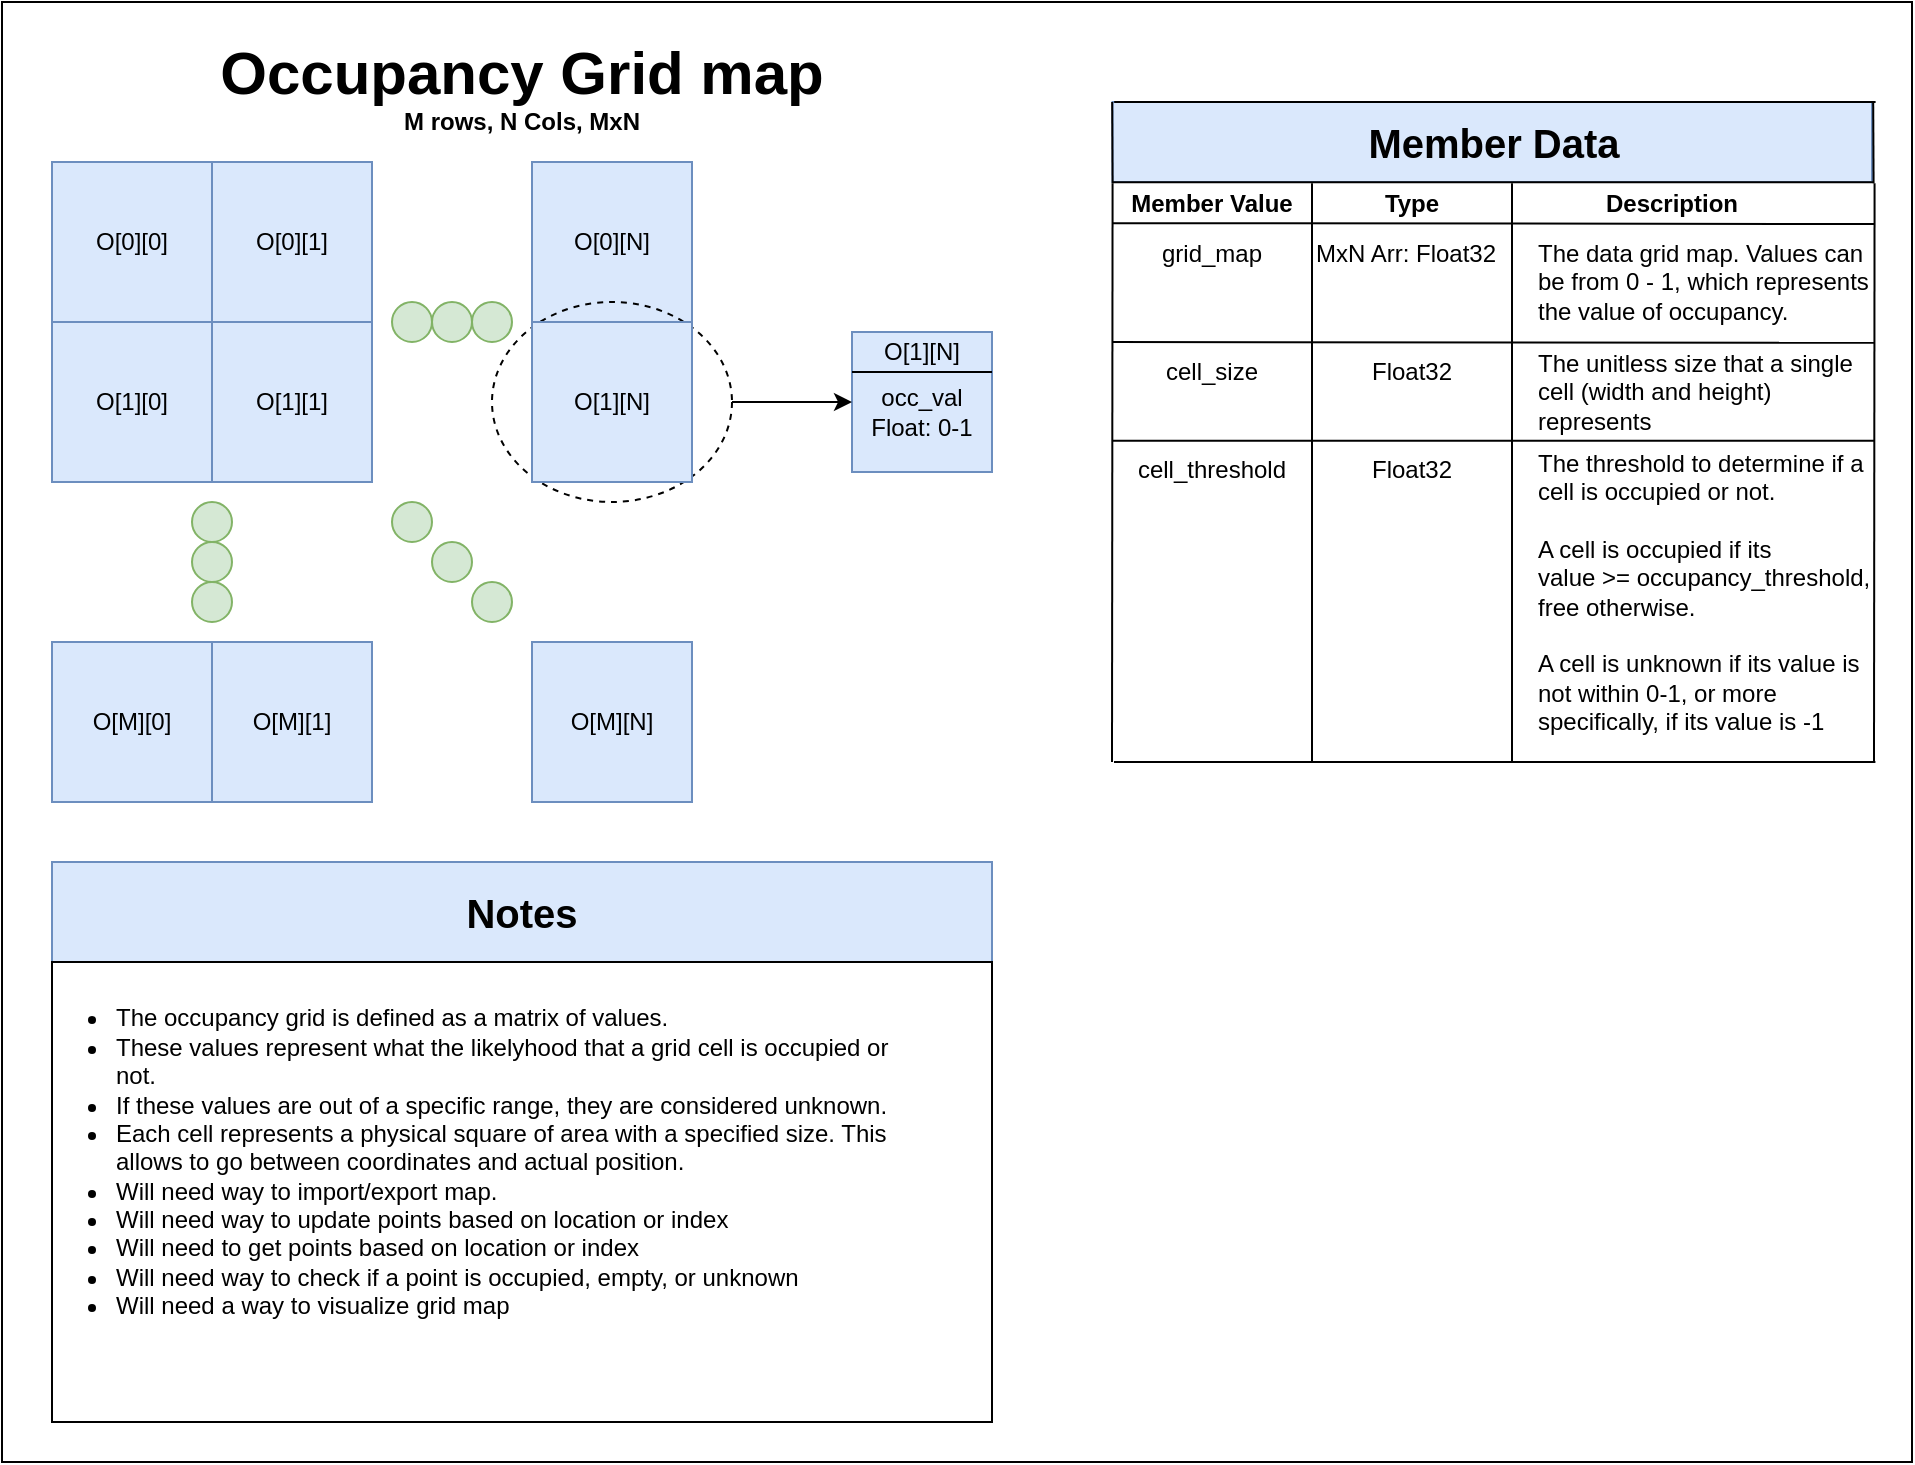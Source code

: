 <mxfile version="14.1.8" type="device"><diagram id="VsZ40fMzccyoQWi9xZlB" name="Page-1"><mxGraphModel dx="1188" dy="681" grid="1" gridSize="10" guides="1" tooltips="1" connect="1" arrows="1" fold="1" page="1" pageScale="1" pageWidth="850" pageHeight="1100" math="0" shadow="0"><root><mxCell id="0"/><mxCell id="1" parent="0"/><mxCell id="gaqjdbRZD4b5_y-F9OtX-95" value="" style="rounded=0;whiteSpace=wrap;html=1;align=left;" vertex="1" parent="1"><mxGeometry x="55" y="40" width="955" height="730" as="geometry"/></mxCell><mxCell id="gaqjdbRZD4b5_y-F9OtX-112" value="" style="rounded=0;whiteSpace=wrap;html=1;fontSize=20;align=left;fillColor=#dae8fc;strokeColor=#6c8ebf;" vertex="1" parent="1"><mxGeometry x="80" y="470" width="470" height="50" as="geometry"/></mxCell><mxCell id="gaqjdbRZD4b5_y-F9OtX-107" value="" style="rounded=0;whiteSpace=wrap;html=1;fontSize=20;align=left;fillColor=#dae8fc;strokeColor=#6c8ebf;" vertex="1" parent="1"><mxGeometry x="610.29" y="90" width="379.71" height="40" as="geometry"/></mxCell><mxCell id="gaqjdbRZD4b5_y-F9OtX-7" value="" style="whiteSpace=wrap;html=1;aspect=fixed;align=left;fillColor=#dae8fc;strokeColor=#6c8ebf;" vertex="1" parent="1"><mxGeometry x="480" y="205" width="70" height="70" as="geometry"/></mxCell><mxCell id="Q4b39AouSKykB6ZXnRAU-25" value="O[0][N]" style="whiteSpace=wrap;html=1;aspect=fixed;fillColor=#dae8fc;strokeColor=#6c8ebf;" parent="1" vertex="1"><mxGeometry x="320" y="120" width="80" height="80" as="geometry"/></mxCell><mxCell id="Q4b39AouSKykB6ZXnRAU-45" value="" style="ellipse;whiteSpace=wrap;html=1;fontSize=30;dashed=1;fillColor=none;" parent="1" vertex="1"><mxGeometry x="300" y="190" width="120" height="100" as="geometry"/></mxCell><mxCell id="Q4b39AouSKykB6ZXnRAU-1" value="O[0][0]" style="whiteSpace=wrap;html=1;aspect=fixed;" parent="1" vertex="1"><mxGeometry x="80" y="120" width="80" height="80" as="geometry"/></mxCell><mxCell id="Q4b39AouSKykB6ZXnRAU-2" value="O[0][1]" style="whiteSpace=wrap;html=1;aspect=fixed;" parent="1" vertex="1"><mxGeometry x="160" y="120" width="80" height="80" as="geometry"/></mxCell><mxCell id="Q4b39AouSKykB6ZXnRAU-5" value="O[1][0]" style="whiteSpace=wrap;html=1;aspect=fixed;" parent="1" vertex="1"><mxGeometry x="80" y="200" width="80" height="80" as="geometry"/></mxCell><mxCell id="Q4b39AouSKykB6ZXnRAU-6" value="&lt;span&gt;O[1][1]&lt;/span&gt;" style="whiteSpace=wrap;html=1;aspect=fixed;" parent="1" vertex="1"><mxGeometry x="160" y="200" width="80" height="80" as="geometry"/></mxCell><mxCell id="Q4b39AouSKykB6ZXnRAU-14" value="O[M][0]" style="whiteSpace=wrap;html=1;aspect=fixed;" parent="1" vertex="1"><mxGeometry x="80" y="360" width="80" height="80" as="geometry"/></mxCell><mxCell id="Q4b39AouSKykB6ZXnRAU-15" value="O[M][1]" style="whiteSpace=wrap;html=1;aspect=fixed;fillColor=#dae8fc;strokeColor=#6c8ebf;" parent="1" vertex="1"><mxGeometry x="160" y="360" width="80" height="80" as="geometry"/></mxCell><mxCell id="Q4b39AouSKykB6ZXnRAU-21" value="O[1][N]" style="whiteSpace=wrap;html=1;aspect=fixed;fillColor=#dae8fc;strokeColor=#6c8ebf;" parent="1" vertex="1"><mxGeometry x="320" y="200" width="80" height="80" as="geometry"/></mxCell><mxCell id="Q4b39AouSKykB6ZXnRAU-23" value="O[M][N]" style="whiteSpace=wrap;html=1;aspect=fixed;fillColor=#dae8fc;strokeColor=#6c8ebf;" parent="1" vertex="1"><mxGeometry x="320" y="360" width="80" height="80" as="geometry"/></mxCell><mxCell id="Q4b39AouSKykB6ZXnRAU-26" value="M rows, N Cols, MxN" style="text;html=1;strokeColor=none;fillColor=none;align=center;verticalAlign=middle;whiteSpace=wrap;rounded=0;fontStyle=1" parent="1" vertex="1"><mxGeometry x="80" y="90" width="470" height="20" as="geometry"/></mxCell><mxCell id="Q4b39AouSKykB6ZXnRAU-35" value="" style="ellipse;whiteSpace=wrap;html=1;aspect=fixed;fillColor=#d5e8d4;strokeColor=#82b366;" parent="1" vertex="1"><mxGeometry x="250" y="190" width="20" height="20" as="geometry"/></mxCell><mxCell id="Q4b39AouSKykB6ZXnRAU-36" value="" style="ellipse;whiteSpace=wrap;html=1;aspect=fixed;fillColor=#d5e8d4;strokeColor=#82b366;" parent="1" vertex="1"><mxGeometry x="270" y="190" width="20" height="20" as="geometry"/></mxCell><mxCell id="Q4b39AouSKykB6ZXnRAU-37" value="" style="ellipse;whiteSpace=wrap;html=1;aspect=fixed;fillColor=#d5e8d4;strokeColor=#82b366;" parent="1" vertex="1"><mxGeometry x="290" y="190" width="20" height="20" as="geometry"/></mxCell><mxCell id="Q4b39AouSKykB6ZXnRAU-38" value="" style="ellipse;whiteSpace=wrap;html=1;aspect=fixed;fillColor=#d5e8d4;strokeColor=#82b366;" parent="1" vertex="1"><mxGeometry x="150" y="290" width="20" height="20" as="geometry"/></mxCell><mxCell id="Q4b39AouSKykB6ZXnRAU-39" value="" style="ellipse;whiteSpace=wrap;html=1;aspect=fixed;fillColor=#d5e8d4;strokeColor=#82b366;" parent="1" vertex="1"><mxGeometry x="150" y="310" width="20" height="20" as="geometry"/></mxCell><mxCell id="Q4b39AouSKykB6ZXnRAU-40" value="" style="ellipse;whiteSpace=wrap;html=1;aspect=fixed;fillColor=#d5e8d4;strokeColor=#82b366;" parent="1" vertex="1"><mxGeometry x="150" y="330" width="20" height="20" as="geometry"/></mxCell><mxCell id="Q4b39AouSKykB6ZXnRAU-41" value="" style="ellipse;whiteSpace=wrap;html=1;aspect=fixed;fillColor=#d5e8d4;strokeColor=#82b366;" parent="1" vertex="1"><mxGeometry x="250" y="290" width="20" height="20" as="geometry"/></mxCell><mxCell id="Q4b39AouSKykB6ZXnRAU-42" value="" style="ellipse;whiteSpace=wrap;html=1;aspect=fixed;fillColor=#d5e8d4;strokeColor=#82b366;" parent="1" vertex="1"><mxGeometry x="270" y="310" width="20" height="20" as="geometry"/></mxCell><mxCell id="Q4b39AouSKykB6ZXnRAU-43" value="" style="ellipse;whiteSpace=wrap;html=1;aspect=fixed;fillColor=#d5e8d4;strokeColor=#82b366;" parent="1" vertex="1"><mxGeometry x="290" y="330" width="20" height="20" as="geometry"/></mxCell><mxCell id="Q4b39AouSKykB6ZXnRAU-44" value="Occupancy Grid map" style="text;html=1;strokeColor=none;fillColor=none;align=center;verticalAlign=middle;whiteSpace=wrap;rounded=0;fontStyle=1;fontSize=30;" parent="1" vertex="1"><mxGeometry x="80" y="60" width="470" height="30" as="geometry"/></mxCell><mxCell id="Q4b39AouSKykB6ZXnRAU-46" value="" style="endArrow=classic;html=1;fontSize=30;exitX=1;exitY=0.5;exitDx=0;exitDy=0;" parent="1" source="Q4b39AouSKykB6ZXnRAU-45" edge="1"><mxGeometry width="50" height="50" relative="1" as="geometry"><mxPoint x="440" y="240" as="sourcePoint"/><mxPoint x="480" y="240" as="targetPoint"/></mxGeometry></mxCell><mxCell id="gaqjdbRZD4b5_y-F9OtX-1" value="O[1][N]" style="text;html=1;strokeColor=none;fillColor=none;align=center;verticalAlign=middle;whiteSpace=wrap;rounded=0;" vertex="1" parent="1"><mxGeometry x="480" y="205" width="70" height="20" as="geometry"/></mxCell><mxCell id="gaqjdbRZD4b5_y-F9OtX-4" value="" style="endArrow=none;html=1;" edge="1" parent="1"><mxGeometry width="50" height="50" relative="1" as="geometry"><mxPoint x="480" y="225" as="sourcePoint"/><mxPoint x="550" y="225" as="targetPoint"/></mxGeometry></mxCell><mxCell id="gaqjdbRZD4b5_y-F9OtX-6" value="occ_val&lt;br&gt;Float: 0-1" style="text;html=1;strokeColor=none;fillColor=none;align=center;verticalAlign=middle;whiteSpace=wrap;rounded=0;" vertex="1" parent="1"><mxGeometry x="480" y="235" width="70" height="20" as="geometry"/></mxCell><mxCell id="gaqjdbRZD4b5_y-F9OtX-38" value="" style="endArrow=none;html=1;" edge="1" parent="1"><mxGeometry width="50" height="50" relative="1" as="geometry"><mxPoint x="610.29" y="150.57" as="sourcePoint"/><mxPoint x="991" y="151" as="targetPoint"/></mxGeometry></mxCell><mxCell id="gaqjdbRZD4b5_y-F9OtX-40" value="Member Value" style="text;html=1;strokeColor=none;fillColor=none;align=center;verticalAlign=middle;whiteSpace=wrap;rounded=0;fontStyle=1" vertex="1" parent="1"><mxGeometry x="610.29" y="130.57" width="100" height="20" as="geometry"/></mxCell><mxCell id="gaqjdbRZD4b5_y-F9OtX-41" value="Type" style="text;html=1;strokeColor=none;fillColor=none;align=center;verticalAlign=middle;whiteSpace=wrap;rounded=0;fontStyle=1" vertex="1" parent="1"><mxGeometry x="710.29" y="130.57" width="100" height="20" as="geometry"/></mxCell><mxCell id="gaqjdbRZD4b5_y-F9OtX-43" value="Description" style="text;html=1;strokeColor=none;fillColor=none;align=center;verticalAlign=middle;whiteSpace=wrap;rounded=0;fontStyle=1" vertex="1" parent="1"><mxGeometry x="810.29" y="130.57" width="160" height="20" as="geometry"/></mxCell><mxCell id="gaqjdbRZD4b5_y-F9OtX-44" value="" style="endArrow=none;html=1;" edge="1" parent="1"><mxGeometry width="50" height="50" relative="1" as="geometry"><mxPoint x="991" y="420" as="sourcePoint"/><mxPoint x="991.29" y="130.57" as="targetPoint"/></mxGeometry></mxCell><mxCell id="gaqjdbRZD4b5_y-F9OtX-45" value="" style="endArrow=none;html=1;" edge="1" parent="1"><mxGeometry width="50" height="50" relative="1" as="geometry"><mxPoint x="610" y="420" as="sourcePoint"/><mxPoint x="610.29" y="130.57" as="targetPoint"/></mxGeometry></mxCell><mxCell id="gaqjdbRZD4b5_y-F9OtX-46" value="" style="endArrow=none;html=1;" edge="1" parent="1"><mxGeometry width="50" height="50" relative="1" as="geometry"><mxPoint x="610.29" y="210.0" as="sourcePoint"/><mxPoint x="991" y="210.43" as="targetPoint"/></mxGeometry></mxCell><mxCell id="gaqjdbRZD4b5_y-F9OtX-47" value="grid_map" style="text;html=1;strokeColor=none;fillColor=none;align=center;verticalAlign=middle;whiteSpace=wrap;rounded=0;" vertex="1" parent="1"><mxGeometry x="610.29" y="150.57" width="100" height="30" as="geometry"/></mxCell><mxCell id="gaqjdbRZD4b5_y-F9OtX-48" value="MxN Arr: Float32" style="text;html=1;strokeColor=none;fillColor=none;align=left;verticalAlign=middle;whiteSpace=wrap;rounded=0;" vertex="1" parent="1"><mxGeometry x="710.29" y="150.57" width="100.71" height="30" as="geometry"/></mxCell><mxCell id="gaqjdbRZD4b5_y-F9OtX-49" value="The data grid map. Values can be from 0 - 1, which represents the value of occupancy." style="text;html=1;strokeColor=none;fillColor=none;align=left;verticalAlign=middle;whiteSpace=wrap;rounded=0;" vertex="1" parent="1"><mxGeometry x="821" y="150.57" width="170" height="59.43" as="geometry"/></mxCell><mxCell id="gaqjdbRZD4b5_y-F9OtX-50" value="" style="endArrow=none;html=1;" edge="1" parent="1"><mxGeometry width="50" height="50" relative="1" as="geometry"><mxPoint x="611.09" y="90" as="sourcePoint"/><mxPoint x="991.8" y="90" as="targetPoint"/></mxGeometry></mxCell><mxCell id="gaqjdbRZD4b5_y-F9OtX-51" value="cell_threshold" style="text;html=1;strokeColor=none;fillColor=none;align=center;verticalAlign=middle;whiteSpace=wrap;rounded=0;" vertex="1" parent="1"><mxGeometry x="610.29" y="259.43" width="100" height="30" as="geometry"/></mxCell><mxCell id="gaqjdbRZD4b5_y-F9OtX-53" value="cell_size" style="text;html=1;strokeColor=none;fillColor=none;align=center;verticalAlign=middle;whiteSpace=wrap;rounded=0;" vertex="1" parent="1"><mxGeometry x="610.29" y="210.0" width="100" height="30" as="geometry"/></mxCell><mxCell id="gaqjdbRZD4b5_y-F9OtX-54" value="Float32" style="text;html=1;strokeColor=none;fillColor=none;align=center;verticalAlign=middle;whiteSpace=wrap;rounded=0;" vertex="1" parent="1"><mxGeometry x="710.29" y="210.0" width="100" height="30" as="geometry"/></mxCell><mxCell id="gaqjdbRZD4b5_y-F9OtX-56" value="The unitless size that a single cell (width and height) represents" style="text;html=1;strokeColor=none;fillColor=none;align=left;verticalAlign=middle;whiteSpace=wrap;rounded=0;" vertex="1" parent="1"><mxGeometry x="821" y="210" width="170" height="49.43" as="geometry"/></mxCell><mxCell id="gaqjdbRZD4b5_y-F9OtX-57" value="" style="endArrow=none;html=1;" edge="1" parent="1"><mxGeometry width="50" height="50" relative="1" as="geometry"><mxPoint x="610.29" y="259.43" as="sourcePoint"/><mxPoint x="991" y="259.43" as="targetPoint"/></mxGeometry></mxCell><mxCell id="gaqjdbRZD4b5_y-F9OtX-59" value="" style="endArrow=none;html=1;" edge="1" parent="1"><mxGeometry width="50" height="50" relative="1" as="geometry"><mxPoint x="710" y="420" as="sourcePoint"/><mxPoint x="710.01" y="130.57" as="targetPoint"/></mxGeometry></mxCell><mxCell id="gaqjdbRZD4b5_y-F9OtX-60" value="" style="endArrow=none;html=1;" edge="1" parent="1"><mxGeometry width="50" height="50" relative="1" as="geometry"><mxPoint x="810" y="420" as="sourcePoint"/><mxPoint x="810.01" y="130.57" as="targetPoint"/></mxGeometry></mxCell><mxCell id="gaqjdbRZD4b5_y-F9OtX-61" value="Float32" style="text;html=1;strokeColor=none;fillColor=none;align=center;verticalAlign=middle;whiteSpace=wrap;rounded=0;" vertex="1" parent="1"><mxGeometry x="710.29" y="259.43" width="100" height="30" as="geometry"/></mxCell><mxCell id="gaqjdbRZD4b5_y-F9OtX-63" value="The threshold to determine if a cell is occupied or not.&lt;br&gt;&lt;br&gt;A cell is occupied if its &lt;br&gt;value &amp;gt;= occupancy_threshold, free otherwise.&lt;br&gt;&lt;br&gt;A cell is unknown if its value is not within 0-1, or more specifically, if its value is -1" style="text;html=1;strokeColor=none;fillColor=none;align=left;verticalAlign=middle;whiteSpace=wrap;rounded=0;" vertex="1" parent="1"><mxGeometry x="821" y="259.43" width="170" height="150.57" as="geometry"/></mxCell><mxCell id="gaqjdbRZD4b5_y-F9OtX-64" value="" style="endArrow=none;html=1;" edge="1" parent="1"><mxGeometry width="50" height="50" relative="1" as="geometry"><mxPoint x="611" y="420" as="sourcePoint"/><mxPoint x="991.71" y="420" as="targetPoint"/></mxGeometry></mxCell><mxCell id="gaqjdbRZD4b5_y-F9OtX-96" value="Member Data" style="text;html=1;strokeColor=none;fillColor=none;align=center;verticalAlign=middle;whiteSpace=wrap;rounded=0;fontSize=20;fontStyle=1" vertex="1" parent="1"><mxGeometry x="611.09" y="100" width="380" height="20" as="geometry"/></mxCell><mxCell id="gaqjdbRZD4b5_y-F9OtX-99" value="" style="endArrow=none;html=1;fontSize=20;" edge="1" parent="1"><mxGeometry width="50" height="50" relative="1" as="geometry"><mxPoint x="610.29" y="130.57" as="sourcePoint"/><mxPoint x="610.09" y="90" as="targetPoint"/></mxGeometry></mxCell><mxCell id="gaqjdbRZD4b5_y-F9OtX-100" value="" style="endArrow=none;html=1;" edge="1" parent="1"><mxGeometry width="50" height="50" relative="1" as="geometry"><mxPoint x="610.29" y="130.17" as="sourcePoint"/><mxPoint x="991" y="130.17" as="targetPoint"/></mxGeometry></mxCell><mxCell id="gaqjdbRZD4b5_y-F9OtX-101" value="" style="endArrow=none;html=1;fontSize=20;" edge="1" parent="1"><mxGeometry width="50" height="50" relative="1" as="geometry"><mxPoint x="990.8" y="130.57" as="sourcePoint"/><mxPoint x="990.6" y="90" as="targetPoint"/></mxGeometry></mxCell><mxCell id="gaqjdbRZD4b5_y-F9OtX-102" value="O[0][0]" style="whiteSpace=wrap;html=1;aspect=fixed;fillColor=#dae8fc;strokeColor=#6c8ebf;" vertex="1" parent="1"><mxGeometry x="80" y="120" width="80" height="80" as="geometry"/></mxCell><mxCell id="gaqjdbRZD4b5_y-F9OtX-103" value="O[0][1]" style="whiteSpace=wrap;html=1;aspect=fixed;fillColor=#dae8fc;strokeColor=#6c8ebf;" vertex="1" parent="1"><mxGeometry x="160" y="120" width="80" height="80" as="geometry"/></mxCell><mxCell id="gaqjdbRZD4b5_y-F9OtX-104" value="&lt;span&gt;O[1][1]&lt;/span&gt;" style="whiteSpace=wrap;html=1;aspect=fixed;fillColor=#dae8fc;strokeColor=#6c8ebf;" vertex="1" parent="1"><mxGeometry x="160" y="200" width="80" height="80" as="geometry"/></mxCell><mxCell id="gaqjdbRZD4b5_y-F9OtX-105" value="O[1][0]" style="whiteSpace=wrap;html=1;aspect=fixed;fillColor=#dae8fc;strokeColor=#6c8ebf;" vertex="1" parent="1"><mxGeometry x="80" y="200" width="80" height="80" as="geometry"/></mxCell><mxCell id="gaqjdbRZD4b5_y-F9OtX-106" value="O[M][0]" style="whiteSpace=wrap;html=1;aspect=fixed;fillColor=#dae8fc;strokeColor=#6c8ebf;" vertex="1" parent="1"><mxGeometry x="80" y="360" width="80" height="80" as="geometry"/></mxCell><mxCell id="gaqjdbRZD4b5_y-F9OtX-111" value="&lt;b&gt;Notes&lt;/b&gt;" style="text;html=1;strokeColor=none;fillColor=none;align=center;verticalAlign=middle;whiteSpace=wrap;rounded=0;fontSize=20;" vertex="1" parent="1"><mxGeometry x="80" y="470" width="470" height="50" as="geometry"/></mxCell><mxCell id="gaqjdbRZD4b5_y-F9OtX-114" value="" style="rounded=0;whiteSpace=wrap;html=1;fontSize=20;align=left;" vertex="1" parent="1"><mxGeometry x="80" y="520" width="470" height="230" as="geometry"/></mxCell><mxCell id="gaqjdbRZD4b5_y-F9OtX-115" value="&lt;ul style=&quot;font-size: 12px&quot;&gt;&lt;li&gt;&lt;span&gt;The occupancy grid is defined as a matrix of values.&lt;/span&gt;&lt;/li&gt;&lt;li&gt;&lt;span&gt;These values represent what the likelyhood that a grid cell is occupied or not.&lt;/span&gt;&lt;/li&gt;&lt;li&gt;&lt;span&gt;If these values are out of a specific range, they are considered unknown.&amp;nbsp;&lt;/span&gt;&lt;/li&gt;&lt;li&gt;&lt;span&gt;Each cell represents a physical square of area with a specified size. This allows to go between coordinates and actual position.&lt;/span&gt;&lt;/li&gt;&lt;li&gt;&lt;span&gt;Will need way to import/export map.&lt;/span&gt;&lt;/li&gt;&lt;li&gt;&lt;span&gt;Will need way to update points based on location or index&lt;/span&gt;&lt;/li&gt;&lt;li&gt;&lt;span&gt;Will need to get points based on location or index&lt;/span&gt;&lt;/li&gt;&lt;li&gt;&lt;span&gt;Will need way to check if a point is occupied, empty, or unknown&lt;/span&gt;&lt;/li&gt;&lt;li&gt;&lt;span&gt;Will need a way to visualize grid map&lt;/span&gt;&lt;/li&gt;&lt;/ul&gt;" style="text;html=1;strokeColor=none;fillColor=none;align=left;verticalAlign=middle;whiteSpace=wrap;rounded=0;fontSize=20;" vertex="1" parent="1"><mxGeometry x="70" y="530" width="450" height="180" as="geometry"/></mxCell></root></mxGraphModel></diagram></mxfile>